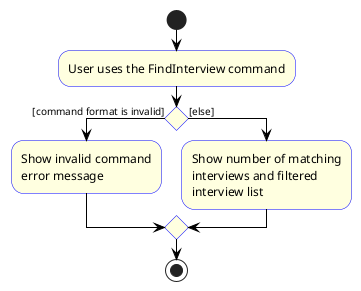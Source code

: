 @startuml
skinparam activityBackgroundColor LightYellow
skinparam activityBorderColor Blue
skinparam activityArrowColor Black
skinparam activityArrowFontSize 10
skinparam activityFontSize 12

start

:User uses the FindInterview command;

if () then ([command format is invalid])
    :Show invalid command
    error message;

else ([else])
    :Show number of matching
    interviews and filtered
    interview list;
endif

stop

@enduml
